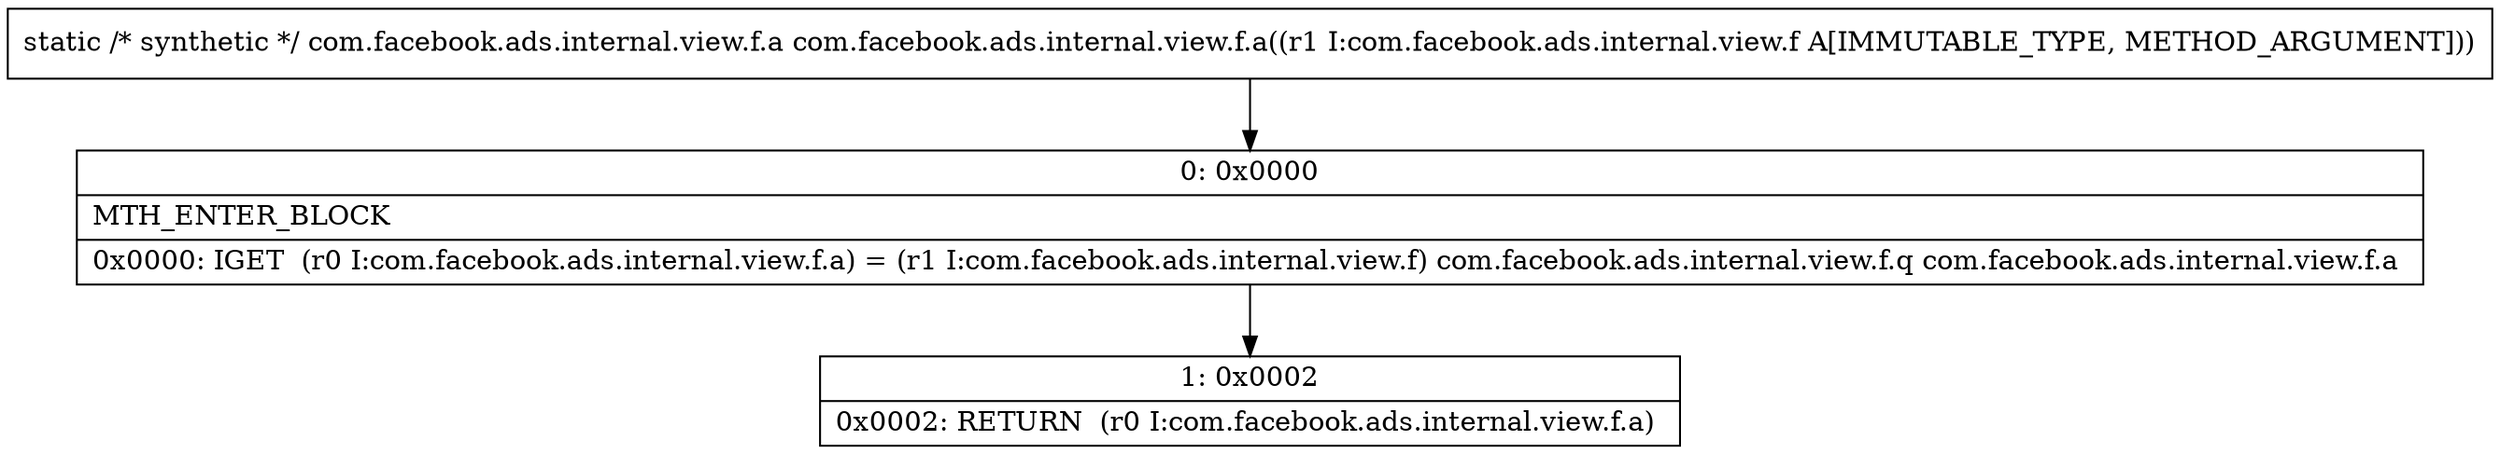 digraph "CFG forcom.facebook.ads.internal.view.f.a(Lcom\/facebook\/ads\/internal\/view\/f;)Lcom\/facebook\/ads\/internal\/view\/f\/a;" {
Node_0 [shape=record,label="{0\:\ 0x0000|MTH_ENTER_BLOCK\l|0x0000: IGET  (r0 I:com.facebook.ads.internal.view.f.a) = (r1 I:com.facebook.ads.internal.view.f) com.facebook.ads.internal.view.f.q com.facebook.ads.internal.view.f.a \l}"];
Node_1 [shape=record,label="{1\:\ 0x0002|0x0002: RETURN  (r0 I:com.facebook.ads.internal.view.f.a) \l}"];
MethodNode[shape=record,label="{static \/* synthetic *\/ com.facebook.ads.internal.view.f.a com.facebook.ads.internal.view.f.a((r1 I:com.facebook.ads.internal.view.f A[IMMUTABLE_TYPE, METHOD_ARGUMENT])) }"];
MethodNode -> Node_0;
Node_0 -> Node_1;
}

